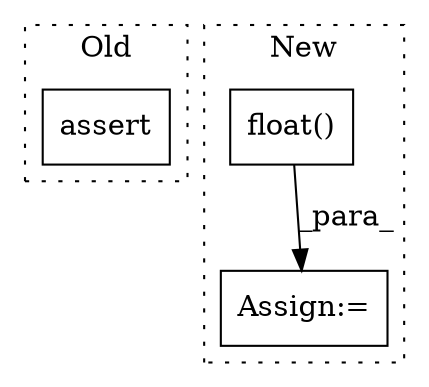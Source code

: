 digraph G {
subgraph cluster0 {
1 [label="assert" a="65" s="4638" l="7" shape="box"];
label = "Old";
style="dotted";
}
subgraph cluster1 {
2 [label="float()" a="75" s="5049" l="17" shape="box"];
3 [label="Assign:=" a="68" s="5046" l="3" shape="box"];
label = "New";
style="dotted";
}
2 -> 3 [label="_para_"];
}